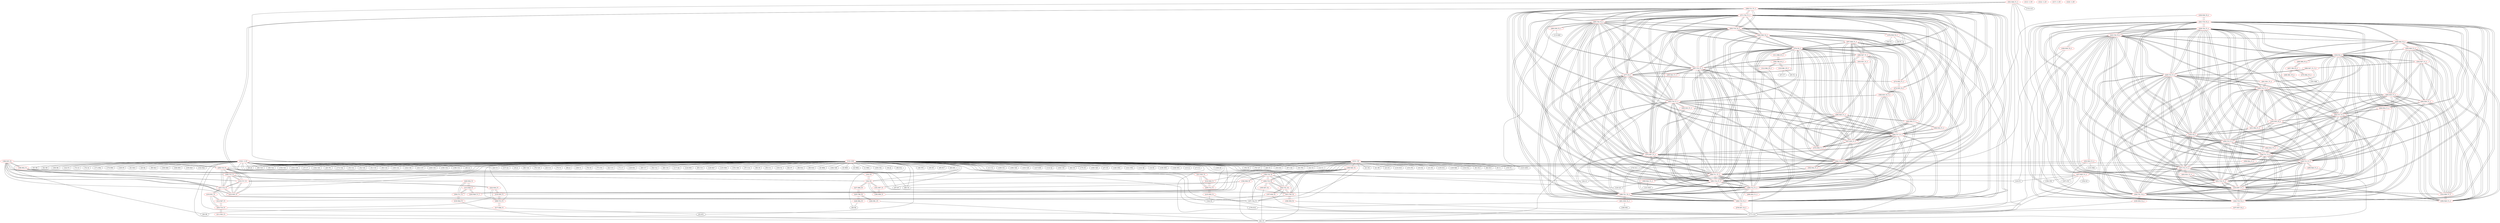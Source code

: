 graph {
	188 [label="(188) R35_T2" color=red]
	209 [label="(209) T16_T1"]
	208 [label="(208) T15_T1"]
	223 [label="(223) R35_T1"]
	207 [label="(207) T14_T1"]
	210 [label="(210) T17_T1"]
	189 [label="(189) R52_T1"]
	187 [label="(187) T22_T1"]
	189 [label="(189) R52_T1" color=red]
	192 [label="(192) D2"]
	193 [label="(193) C8"]
	188 [label="(188) R35_T2"]
	187 [label="(187) T22_T1"]
	190 [label="(190) R58_T1" color=red]
	191 [label="(191) R57_T1"]
	192 [label="(192) D2"]
	191 [label="(191) R57_T1" color=red]
	190 [label="(190) R58_T1"]
	192 [label="(192) D2"]
	192 [label="(192) D2" color=red]
	189 [label="(189) R52_T1"]
	193 [label="(193) C8"]
	190 [label="(190) R58_T1"]
	191 [label="(191) R57_T1"]
	227 [label="(227) R80_P3"]
	193 [label="(193) C8" color=red]
	192 [label="(192) D2"]
	189 [label="(189) R52_T1"]
	194 [label="(194) R36_T2" color=red]
	44 [label="(44) U5"]
	67 [label="(67) R7"]
	66 [label="(66) U6"]
	199 [label="(199) T18_T2"]
	195 [label="(195) R37_T2" color=red]
	44 [label="(44) U5"]
	200 [label="(200) T19_T2"]
	196 [label="(196) R38_T2" color=red]
	177 [label="(177) U10"]
	201 [label="(201) T20_T2"]
	197 [label="(197) R39_T2" color=red]
	144 [label="(144) P2"]
	177 [label="(177) U10"]
	202 [label="(202) T21_T2"]
	198 [label="(198) R40_T2" color=red]
	187 [label="(187) T22_T1"]
	200 [label="(200) T19_T2"]
	199 [label="(199) T18_T2"]
	202 [label="(202) T21_T2"]
	201 [label="(201) T20_T2"]
	199 [label="(199) T18_T2" color=red]
	187 [label="(187) T22_T1"]
	200 [label="(200) T19_T2"]
	198 [label="(198) R40_T2"]
	202 [label="(202) T21_T2"]
	201 [label="(201) T20_T2"]
	194 [label="(194) R36_T2"]
	200 [label="(200) T19_T2" color=red]
	187 [label="(187) T22_T1"]
	199 [label="(199) T18_T2"]
	198 [label="(198) R40_T2"]
	202 [label="(202) T21_T2"]
	201 [label="(201) T20_T2"]
	195 [label="(195) R37_T2"]
	201 [label="(201) T20_T2" color=red]
	187 [label="(187) T22_T1"]
	200 [label="(200) T19_T2"]
	199 [label="(199) T18_T2"]
	198 [label="(198) R40_T2"]
	202 [label="(202) T21_T2"]
	196 [label="(196) R38_T2"]
	202 [label="(202) T21_T2" color=red]
	187 [label="(187) T22_T1"]
	200 [label="(200) T19_T2"]
	199 [label="(199) T18_T2"]
	198 [label="(198) R40_T2"]
	201 [label="(201) T20_T2"]
	197 [label="(197) R39_T2"]
	203 [label="(203) T10_T1" color=red]
	211 [label="(211) R23_T1"]
	219 [label="(219) R31_T1"]
	212 [label="(212) R27_T1"]
	204 [label="(204) T11_T1" color=red]
	216 [label="(216) R24_T1"]
	220 [label="(220) R32_T1"]
	213 [label="(213) R28_T1"]
	205 [label="(205) T12_T1" color=red]
	221 [label="(221) R33_T1"]
	214 [label="(214) R29_T1"]
	215 [label="(215) R25_T1"]
	206 [label="(206) T13_T1" color=red]
	218 [label="(218) R30_T1"]
	222 [label="(222) R34_T1"]
	217 [label="(217) R26_T1"]
	207 [label="(207) T14_T1" color=red]
	209 [label="(209) T16_T1"]
	208 [label="(208) T15_T1"]
	223 [label="(223) R35_T1"]
	210 [label="(210) T17_T1"]
	188 [label="(188) R35_T2"]
	219 [label="(219) R31_T1"]
	208 [label="(208) T15_T1" color=red]
	209 [label="(209) T16_T1"]
	223 [label="(223) R35_T1"]
	207 [label="(207) T14_T1"]
	210 [label="(210) T17_T1"]
	188 [label="(188) R35_T2"]
	220 [label="(220) R32_T1"]
	209 [label="(209) T16_T1" color=red]
	208 [label="(208) T15_T1"]
	223 [label="(223) R35_T1"]
	207 [label="(207) T14_T1"]
	210 [label="(210) T17_T1"]
	188 [label="(188) R35_T2"]
	221 [label="(221) R33_T1"]
	210 [label="(210) T17_T1" color=red]
	209 [label="(209) T16_T1"]
	208 [label="(208) T15_T1"]
	223 [label="(223) R35_T1"]
	207 [label="(207) T14_T1"]
	188 [label="(188) R35_T2"]
	222 [label="(222) R34_T1"]
	211 [label="(211) R23_T1" color=red]
	44 [label="(44) U5"]
	203 [label="(203) T10_T1"]
	212 [label="(212) R27_T1" color=red]
	203 [label="(203) T10_T1"]
	219 [label="(219) R31_T1"]
	213 [label="(213) R28_T1" color=red]
	220 [label="(220) R32_T1"]
	204 [label="(204) T11_T1"]
	224 [label="(224) R28_T1_T"]
	214 [label="(214) R29_T1" color=red]
	221 [label="(221) R33_T1"]
	205 [label="(205) T12_T1"]
	215 [label="(215) R25_T1" color=red]
	177 [label="(177) U10"]
	144 [label="(144) P2"]
	205 [label="(205) T12_T1"]
	216 [label="(216) R24_T1" color=red]
	44 [label="(44) U5"]
	204 [label="(204) T11_T1"]
	217 [label="(217) R26_T1" color=red]
	26 [label="(26) D6"]
	25 [label="(25) BT1"]
	206 [label="(206) T13_T1"]
	218 [label="(218) R30_T1" color=red]
	222 [label="(222) R34_T1"]
	206 [label="(206) T13_T1"]
	219 [label="(219) R31_T1" color=red]
	203 [label="(203) T10_T1"]
	212 [label="(212) R27_T1"]
	207 [label="(207) T14_T1"]
	220 [label="(220) R32_T1" color=red]
	208 [label="(208) T15_T1"]
	213 [label="(213) R28_T1"]
	204 [label="(204) T11_T1"]
	221 [label="(221) R33_T1" color=red]
	209 [label="(209) T16_T1"]
	214 [label="(214) R29_T1"]
	205 [label="(205) T12_T1"]
	222 [label="(222) R34_T1" color=red]
	210 [label="(210) T17_T1"]
	218 [label="(218) R30_T1"]
	206 [label="(206) T13_T1"]
	223 [label="(223) R35_T1" color=red]
	209 [label="(209) T16_T1"]
	208 [label="(208) T15_T1"]
	207 [label="(207) T14_T1"]
	210 [label="(210) T17_T1"]
	188 [label="(188) R35_T2"]
	224 [label="(224) R28_T1_T" color=red]
	213 [label="(213) R28_T1"]
	225 [label="(225) T80_P3" color=red]
	226 [label="(226) R81_P3"]
	228 [label="(228) R82_P3"]
	227 [label="(227) R80_P3"]
	226 [label="(226) R81_P3" color=red]
	44 [label="(44) U5"]
	225 [label="(225) T80_P3"]
	227 [label="(227) R80_P3" color=red]
	192 [label="(192) D2"]
	225 [label="(225) T80_P3"]
	228 [label="(228) R82_P3" color=red]
	40 [label="(40) R4"]
	225 [label="(225) T80_P3"]
	229 [label="(229) T22_T1_2" color=red]
	243 [label="(243) T20_T2_2"]
	241 [label="(241) T18_T2_2"]
	242 [label="(242) T19_T2_2"]
	244 [label="(244) T21_T2_2"]
	233 [label="(233) R57_T1_2"]
	234 [label="(234) D2_2"]
	246 [label="(246) T11_T1_2"]
	251 [label="(251) T16_T1_2"]
	252 [label="(252) T17_T1_2"]
	245 [label="(245) T10_T1_2"]
	247 [label="(247) T12_T1_2"]
	248 [label="(248) T13_T1_2"]
	249 [label="(249) T14_T1_2"]
	250 [label="(250) T15_T1_2"]
	235 [label="(235) C8_2"]
	240 [label="(240) R40_T2_2"]
	231 [label="(231) R52_T1_2"]
	230 [label="(230) R35_T2_2"]
	230 [label="(230) R35_T2_2" color=red]
	251 [label="(251) T16_T1_2"]
	250 [label="(250) T15_T1_2"]
	265 [label="(265) R35_T1_2"]
	249 [label="(249) T14_T1_2"]
	252 [label="(252) T17_T1_2"]
	231 [label="(231) R52_T1_2"]
	229 [label="(229) T22_T1_2"]
	231 [label="(231) R52_T1_2" color=red]
	234 [label="(234) D2_2"]
	235 [label="(235) C8_2"]
	230 [label="(230) R35_T2_2"]
	229 [label="(229) T22_T1_2"]
	232 [label="(232) R58_T1_2" color=red]
	233 [label="(233) R57_T1_2"]
	234 [label="(234) D2_2"]
	256 [label="(256) R29_T1_2"]
	265 [label="(265) R35_T1_2"]
	240 [label="(240) R40_T2_2"]
	260 [label="(260) R30_T1_2"]
	254 [label="(254) R27_T1_2"]
	255 [label="(255) R28_T1_2"]
	233 [label="(233) R57_T1_2" color=red]
	243 [label="(243) T20_T2_2"]
	241 [label="(241) T18_T2_2"]
	242 [label="(242) T19_T2_2"]
	244 [label="(244) T21_T2_2"]
	229 [label="(229) T22_T1_2"]
	234 [label="(234) D2_2"]
	246 [label="(246) T11_T1_2"]
	251 [label="(251) T16_T1_2"]
	252 [label="(252) T17_T1_2"]
	245 [label="(245) T10_T1_2"]
	247 [label="(247) T12_T1_2"]
	248 [label="(248) T13_T1_2"]
	249 [label="(249) T14_T1_2"]
	250 [label="(250) T15_T1_2"]
	235 [label="(235) C8_2"]
	232 [label="(232) R58_T1_2"]
	234 [label="(234) D2_2" color=red]
	243 [label="(243) T20_T2_2"]
	241 [label="(241) T18_T2_2"]
	242 [label="(242) T19_T2_2"]
	244 [label="(244) T21_T2_2"]
	233 [label="(233) R57_T1_2"]
	229 [label="(229) T22_T1_2"]
	246 [label="(246) T11_T1_2"]
	251 [label="(251) T16_T1_2"]
	252 [label="(252) T17_T1_2"]
	245 [label="(245) T10_T1_2"]
	247 [label="(247) T12_T1_2"]
	248 [label="(248) T13_T1_2"]
	249 [label="(249) T14_T1_2"]
	250 [label="(250) T15_T1_2"]
	235 [label="(235) C8_2"]
	231 [label="(231) R52_T1_2"]
	232 [label="(232) R58_T1_2"]
	256 [label="(256) R29_T1_2"]
	265 [label="(265) R35_T1_2"]
	240 [label="(240) R40_T2_2"]
	260 [label="(260) R30_T1_2"]
	254 [label="(254) R27_T1_2"]
	255 [label="(255) R28_T1_2"]
	269 [label="(269) R80_P3_2"]
	235 [label="(235) C8_2" color=red]
	243 [label="(243) T20_T2_2"]
	241 [label="(241) T18_T2_2"]
	242 [label="(242) T19_T2_2"]
	244 [label="(244) T21_T2_2"]
	233 [label="(233) R57_T1_2"]
	229 [label="(229) T22_T1_2"]
	234 [label="(234) D2_2"]
	246 [label="(246) T11_T1_2"]
	251 [label="(251) T16_T1_2"]
	252 [label="(252) T17_T1_2"]
	245 [label="(245) T10_T1_2"]
	247 [label="(247) T12_T1_2"]
	248 [label="(248) T13_T1_2"]
	249 [label="(249) T14_T1_2"]
	250 [label="(250) T15_T1_2"]
	231 [label="(231) R52_T1_2"]
	236 [label="(236) R36_T2_2" color=red]
	64 [label="(64) U8"]
	241 [label="(241) T18_T2_2"]
	237 [label="(237) R37_T2_2" color=red]
	177 [label="(177) U10"]
	242 [label="(242) T19_T2_2"]
	238 [label="(238) R38_T2_2" color=red]
	44 [label="(44) U5"]
	41 [label="(41) R5"]
	243 [label="(243) T20_T2_2"]
	239 [label="(239) R39_T2_2" color=red]
	177 [label="(177) U10"]
	244 [label="(244) T21_T2_2"]
	240 [label="(240) R40_T2_2" color=red]
	256 [label="(256) R29_T1_2"]
	265 [label="(265) R35_T1_2"]
	260 [label="(260) R30_T1_2"]
	234 [label="(234) D2_2"]
	232 [label="(232) R58_T1_2"]
	254 [label="(254) R27_T1_2"]
	255 [label="(255) R28_T1_2"]
	229 [label="(229) T22_T1_2"]
	242 [label="(242) T19_T2_2"]
	241 [label="(241) T18_T2_2"]
	244 [label="(244) T21_T2_2"]
	243 [label="(243) T20_T2_2"]
	241 [label="(241) T18_T2_2" color=red]
	243 [label="(243) T20_T2_2"]
	242 [label="(242) T19_T2_2"]
	244 [label="(244) T21_T2_2"]
	233 [label="(233) R57_T1_2"]
	229 [label="(229) T22_T1_2"]
	234 [label="(234) D2_2"]
	246 [label="(246) T11_T1_2"]
	251 [label="(251) T16_T1_2"]
	252 [label="(252) T17_T1_2"]
	245 [label="(245) T10_T1_2"]
	247 [label="(247) T12_T1_2"]
	248 [label="(248) T13_T1_2"]
	249 [label="(249) T14_T1_2"]
	250 [label="(250) T15_T1_2"]
	235 [label="(235) C8_2"]
	240 [label="(240) R40_T2_2"]
	236 [label="(236) R36_T2_2"]
	242 [label="(242) T19_T2_2" color=red]
	243 [label="(243) T20_T2_2"]
	241 [label="(241) T18_T2_2"]
	244 [label="(244) T21_T2_2"]
	233 [label="(233) R57_T1_2"]
	229 [label="(229) T22_T1_2"]
	234 [label="(234) D2_2"]
	246 [label="(246) T11_T1_2"]
	251 [label="(251) T16_T1_2"]
	252 [label="(252) T17_T1_2"]
	245 [label="(245) T10_T1_2"]
	247 [label="(247) T12_T1_2"]
	248 [label="(248) T13_T1_2"]
	249 [label="(249) T14_T1_2"]
	250 [label="(250) T15_T1_2"]
	235 [label="(235) C8_2"]
	240 [label="(240) R40_T2_2"]
	237 [label="(237) R37_T2_2"]
	243 [label="(243) T20_T2_2" color=red]
	241 [label="(241) T18_T2_2"]
	242 [label="(242) T19_T2_2"]
	244 [label="(244) T21_T2_2"]
	233 [label="(233) R57_T1_2"]
	229 [label="(229) T22_T1_2"]
	234 [label="(234) D2_2"]
	246 [label="(246) T11_T1_2"]
	251 [label="(251) T16_T1_2"]
	252 [label="(252) T17_T1_2"]
	245 [label="(245) T10_T1_2"]
	247 [label="(247) T12_T1_2"]
	248 [label="(248) T13_T1_2"]
	249 [label="(249) T14_T1_2"]
	250 [label="(250) T15_T1_2"]
	235 [label="(235) C8_2"]
	240 [label="(240) R40_T2_2"]
	238 [label="(238) R38_T2_2"]
	244 [label="(244) T21_T2_2" color=red]
	243 [label="(243) T20_T2_2"]
	241 [label="(241) T18_T2_2"]
	242 [label="(242) T19_T2_2"]
	233 [label="(233) R57_T1_2"]
	229 [label="(229) T22_T1_2"]
	234 [label="(234) D2_2"]
	246 [label="(246) T11_T1_2"]
	251 [label="(251) T16_T1_2"]
	252 [label="(252) T17_T1_2"]
	245 [label="(245) T10_T1_2"]
	247 [label="(247) T12_T1_2"]
	248 [label="(248) T13_T1_2"]
	249 [label="(249) T14_T1_2"]
	250 [label="(250) T15_T1_2"]
	235 [label="(235) C8_2"]
	240 [label="(240) R40_T2_2"]
	239 [label="(239) R39_T2_2"]
	245 [label="(245) T10_T1_2" color=red]
	243 [label="(243) T20_T2_2"]
	241 [label="(241) T18_T2_2"]
	242 [label="(242) T19_T2_2"]
	244 [label="(244) T21_T2_2"]
	233 [label="(233) R57_T1_2"]
	229 [label="(229) T22_T1_2"]
	234 [label="(234) D2_2"]
	246 [label="(246) T11_T1_2"]
	251 [label="(251) T16_T1_2"]
	252 [label="(252) T17_T1_2"]
	247 [label="(247) T12_T1_2"]
	248 [label="(248) T13_T1_2"]
	249 [label="(249) T14_T1_2"]
	250 [label="(250) T15_T1_2"]
	235 [label="(235) C8_2"]
	253 [label="(253) R23_T1_2"]
	261 [label="(261) R31_T1_2"]
	266 [label="(266) R27_T1_T_2"]
	246 [label="(246) T11_T1_2" color=red]
	243 [label="(243) T20_T2_2"]
	241 [label="(241) T18_T2_2"]
	242 [label="(242) T19_T2_2"]
	244 [label="(244) T21_T2_2"]
	233 [label="(233) R57_T1_2"]
	229 [label="(229) T22_T1_2"]
	234 [label="(234) D2_2"]
	251 [label="(251) T16_T1_2"]
	252 [label="(252) T17_T1_2"]
	245 [label="(245) T10_T1_2"]
	247 [label="(247) T12_T1_2"]
	248 [label="(248) T13_T1_2"]
	249 [label="(249) T14_T1_2"]
	250 [label="(250) T15_T1_2"]
	235 [label="(235) C8_2"]
	258 [label="(258) R24_T1_2"]
	262 [label="(262) R32_T1_2"]
	255 [label="(255) R28_T1_2"]
	247 [label="(247) T12_T1_2" color=red]
	243 [label="(243) T20_T2_2"]
	241 [label="(241) T18_T2_2"]
	242 [label="(242) T19_T2_2"]
	244 [label="(244) T21_T2_2"]
	233 [label="(233) R57_T1_2"]
	229 [label="(229) T22_T1_2"]
	234 [label="(234) D2_2"]
	246 [label="(246) T11_T1_2"]
	251 [label="(251) T16_T1_2"]
	252 [label="(252) T17_T1_2"]
	245 [label="(245) T10_T1_2"]
	248 [label="(248) T13_T1_2"]
	249 [label="(249) T14_T1_2"]
	250 [label="(250) T15_T1_2"]
	235 [label="(235) C8_2"]
	263 [label="(263) R33_T1_2"]
	256 [label="(256) R29_T1_2"]
	257 [label="(257) R25_T1_2"]
	248 [label="(248) T13_T1_2" color=red]
	243 [label="(243) T20_T2_2"]
	241 [label="(241) T18_T2_2"]
	242 [label="(242) T19_T2_2"]
	244 [label="(244) T21_T2_2"]
	233 [label="(233) R57_T1_2"]
	229 [label="(229) T22_T1_2"]
	234 [label="(234) D2_2"]
	246 [label="(246) T11_T1_2"]
	251 [label="(251) T16_T1_2"]
	252 [label="(252) T17_T1_2"]
	245 [label="(245) T10_T1_2"]
	247 [label="(247) T12_T1_2"]
	249 [label="(249) T14_T1_2"]
	250 [label="(250) T15_T1_2"]
	235 [label="(235) C8_2"]
	260 [label="(260) R30_T1_2"]
	264 [label="(264) R34_T1_2"]
	259 [label="(259) R26_T1_2"]
	249 [label="(249) T14_T1_2" color=red]
	243 [label="(243) T20_T2_2"]
	241 [label="(241) T18_T2_2"]
	242 [label="(242) T19_T2_2"]
	244 [label="(244) T21_T2_2"]
	233 [label="(233) R57_T1_2"]
	229 [label="(229) T22_T1_2"]
	234 [label="(234) D2_2"]
	246 [label="(246) T11_T1_2"]
	251 [label="(251) T16_T1_2"]
	252 [label="(252) T17_T1_2"]
	245 [label="(245) T10_T1_2"]
	247 [label="(247) T12_T1_2"]
	248 [label="(248) T13_T1_2"]
	250 [label="(250) T15_T1_2"]
	235 [label="(235) C8_2"]
	265 [label="(265) R35_T1_2"]
	230 [label="(230) R35_T2_2"]
	261 [label="(261) R31_T1_2"]
	250 [label="(250) T15_T1_2" color=red]
	243 [label="(243) T20_T2_2"]
	241 [label="(241) T18_T2_2"]
	242 [label="(242) T19_T2_2"]
	244 [label="(244) T21_T2_2"]
	233 [label="(233) R57_T1_2"]
	229 [label="(229) T22_T1_2"]
	234 [label="(234) D2_2"]
	246 [label="(246) T11_T1_2"]
	251 [label="(251) T16_T1_2"]
	252 [label="(252) T17_T1_2"]
	245 [label="(245) T10_T1_2"]
	247 [label="(247) T12_T1_2"]
	248 [label="(248) T13_T1_2"]
	249 [label="(249) T14_T1_2"]
	235 [label="(235) C8_2"]
	265 [label="(265) R35_T1_2"]
	230 [label="(230) R35_T2_2"]
	262 [label="(262) R32_T1_2"]
	251 [label="(251) T16_T1_2" color=red]
	243 [label="(243) T20_T2_2"]
	241 [label="(241) T18_T2_2"]
	242 [label="(242) T19_T2_2"]
	244 [label="(244) T21_T2_2"]
	233 [label="(233) R57_T1_2"]
	229 [label="(229) T22_T1_2"]
	234 [label="(234) D2_2"]
	246 [label="(246) T11_T1_2"]
	252 [label="(252) T17_T1_2"]
	245 [label="(245) T10_T1_2"]
	247 [label="(247) T12_T1_2"]
	248 [label="(248) T13_T1_2"]
	249 [label="(249) T14_T1_2"]
	250 [label="(250) T15_T1_2"]
	235 [label="(235) C8_2"]
	265 [label="(265) R35_T1_2"]
	230 [label="(230) R35_T2_2"]
	263 [label="(263) R33_T1_2"]
	252 [label="(252) T17_T1_2" color=red]
	243 [label="(243) T20_T2_2"]
	241 [label="(241) T18_T2_2"]
	242 [label="(242) T19_T2_2"]
	244 [label="(244) T21_T2_2"]
	233 [label="(233) R57_T1_2"]
	229 [label="(229) T22_T1_2"]
	234 [label="(234) D2_2"]
	246 [label="(246) T11_T1_2"]
	251 [label="(251) T16_T1_2"]
	245 [label="(245) T10_T1_2"]
	247 [label="(247) T12_T1_2"]
	248 [label="(248) T13_T1_2"]
	249 [label="(249) T14_T1_2"]
	250 [label="(250) T15_T1_2"]
	235 [label="(235) C8_2"]
	265 [label="(265) R35_T1_2"]
	230 [label="(230) R35_T2_2"]
	264 [label="(264) R34_T1_2"]
	253 [label="(253) R23_T1_2" color=red]
	129 [label="(129) R40"]
	177 [label="(177) U10"]
	131 [label="(131) R42"]
	245 [label="(245) T10_T1_2"]
	254 [label="(254) R27_T1_2" color=red]
	256 [label="(256) R29_T1_2"]
	265 [label="(265) R35_T1_2"]
	240 [label="(240) R40_T2_2"]
	260 [label="(260) R30_T1_2"]
	234 [label="(234) D2_2"]
	232 [label="(232) R58_T1_2"]
	255 [label="(255) R28_T1_2"]
	266 [label="(266) R27_T1_T_2"]
	255 [label="(255) R28_T1_2" color=red]
	256 [label="(256) R29_T1_2"]
	265 [label="(265) R35_T1_2"]
	240 [label="(240) R40_T2_2"]
	260 [label="(260) R30_T1_2"]
	234 [label="(234) D2_2"]
	232 [label="(232) R58_T1_2"]
	254 [label="(254) R27_T1_2"]
	262 [label="(262) R32_T1_2"]
	246 [label="(246) T11_T1_2"]
	256 [label="(256) R29_T1_2" color=red]
	265 [label="(265) R35_T1_2"]
	240 [label="(240) R40_T2_2"]
	260 [label="(260) R30_T1_2"]
	234 [label="(234) D2_2"]
	232 [label="(232) R58_T1_2"]
	254 [label="(254) R27_T1_2"]
	255 [label="(255) R28_T1_2"]
	263 [label="(263) R33_T1_2"]
	247 [label="(247) T12_T1_2"]
	257 [label="(257) R25_T1_2" color=red]
	156 [label="(156) C50"]
	152 [label="(152) L9"]
	177 [label="(177) U10"]
	167 [label="(167) C51"]
	22 [label="(22) L3"]
	143 [label="(143) P1"]
	247 [label="(247) T12_T1_2"]
	258 [label="(258) R24_T1_2" color=red]
	9 [label="(9) U1"]
	246 [label="(246) T11_T1_2"]
	259 [label="(259) R26_T1_2" color=red]
	44 [label="(44) U5"]
	248 [label="(248) T13_T1_2"]
	260 [label="(260) R30_T1_2" color=red]
	256 [label="(256) R29_T1_2"]
	265 [label="(265) R35_T1_2"]
	240 [label="(240) R40_T2_2"]
	234 [label="(234) D2_2"]
	232 [label="(232) R58_T1_2"]
	254 [label="(254) R27_T1_2"]
	255 [label="(255) R28_T1_2"]
	264 [label="(264) R34_T1_2"]
	248 [label="(248) T13_T1_2"]
	261 [label="(261) R31_T1_2" color=red]
	245 [label="(245) T10_T1_2"]
	266 [label="(266) R27_T1_T_2"]
	249 [label="(249) T14_T1_2"]
	262 [label="(262) R32_T1_2" color=red]
	250 [label="(250) T15_T1_2"]
	255 [label="(255) R28_T1_2"]
	246 [label="(246) T11_T1_2"]
	263 [label="(263) R33_T1_2" color=red]
	251 [label="(251) T16_T1_2"]
	256 [label="(256) R29_T1_2"]
	247 [label="(247) T12_T1_2"]
	264 [label="(264) R34_T1_2" color=red]
	252 [label="(252) T17_T1_2"]
	260 [label="(260) R30_T1_2"]
	248 [label="(248) T13_T1_2"]
	265 [label="(265) R35_T1_2" color=red]
	256 [label="(256) R29_T1_2"]
	240 [label="(240) R40_T2_2"]
	260 [label="(260) R30_T1_2"]
	234 [label="(234) D2_2"]
	232 [label="(232) R58_T1_2"]
	254 [label="(254) R27_T1_2"]
	255 [label="(255) R28_T1_2"]
	251 [label="(251) T16_T1_2"]
	250 [label="(250) T15_T1_2"]
	249 [label="(249) T14_T1_2"]
	252 [label="(252) T17_T1_2"]
	230 [label="(230) R35_T2_2"]
	266 [label="(266) R27_T1_T_2" color=red]
	245 [label="(245) T10_T1_2"]
	261 [label="(261) R31_T1_2"]
	254 [label="(254) R27_T1_2"]
	267 [label="(267) T80_P3_2" color=red]
	268 [label="(268) R81_P3_2"]
	270 [label="(270) R82_P3_2"]
	269 [label="(269) R80_P3_2"]
	268 [label="(268) R81_P3_2" color=red]
	178 [label="(178) D13"]
	267 [label="(267) T80_P3_2"]
	269 [label="(269) R80_P3_2" color=red]
	234 [label="(234) D2_2"]
	267 [label="(267) T80_P3_2"]
	270 [label="(270) R82_P3_2" color=red]
	181 [label="(181) R49"]
	267 [label="(267) T80_P3_2"]
	271 [label="(271) T22_T1_3" color=red]
	285 [label="(285) T20_T2_3"]
	283 [label="(283) T18_T2_3"]
	284 [label="(284) T19_T2_3"]
	286 [label="(286) T21_T2_3"]
	275 [label="(275) R57_T1_3"]
	276 [label="(276) D2_3"]
	288 [label="(288) T11_T1_3"]
	293 [label="(293) T16_T1_3"]
	294 [label="(294) T17_T1_3"]
	287 [label="(287) T10_T1_3"]
	289 [label="(289) T12_T1_3"]
	290 [label="(290) T13_T1_3"]
	291 [label="(291) T14_T1_3"]
	292 [label="(292) T15_T1_3"]
	277 [label="(277) C8_3"]
	282 [label="(282) R40_T2_3"]
	273 [label="(273) R52_T1_3"]
	272 [label="(272) R35_T2_3"]
	272 [label="(272) R35_T2_3" color=red]
	273 [label="(273) R52_T1_3"]
	271 [label="(271) T22_T1_3"]
	308 [label="(308) R35_T2_T_3"]
	273 [label="(273) R52_T1_3" color=red]
	276 [label="(276) D2_3"]
	277 [label="(277) C8_3"]
	272 [label="(272) R35_T2_3"]
	271 [label="(271) T22_T1_3"]
	274 [label="(274) R58_T1_3" color=red]
	275 [label="(275) R57_T1_3"]
	276 [label="(276) D2_3"]
	298 [label="(298) R29_T1_3"]
	307 [label="(307) R35_T1_3"]
	282 [label="(282) R40_T2_3"]
	302 [label="(302) R30_T1_3"]
	296 [label="(296) R27_T1_3"]
	297 [label="(297) R28_T1_3"]
	275 [label="(275) R57_T1_3" color=red]
	285 [label="(285) T20_T2_3"]
	283 [label="(283) T18_T2_3"]
	284 [label="(284) T19_T2_3"]
	286 [label="(286) T21_T2_3"]
	271 [label="(271) T22_T1_3"]
	276 [label="(276) D2_3"]
	288 [label="(288) T11_T1_3"]
	293 [label="(293) T16_T1_3"]
	294 [label="(294) T17_T1_3"]
	287 [label="(287) T10_T1_3"]
	289 [label="(289) T12_T1_3"]
	290 [label="(290) T13_T1_3"]
	291 [label="(291) T14_T1_3"]
	292 [label="(292) T15_T1_3"]
	277 [label="(277) C8_3"]
	274 [label="(274) R58_T1_3"]
	276 [label="(276) D2_3" color=red]
	285 [label="(285) T20_T2_3"]
	283 [label="(283) T18_T2_3"]
	284 [label="(284) T19_T2_3"]
	286 [label="(286) T21_T2_3"]
	275 [label="(275) R57_T1_3"]
	271 [label="(271) T22_T1_3"]
	288 [label="(288) T11_T1_3"]
	293 [label="(293) T16_T1_3"]
	294 [label="(294) T17_T1_3"]
	287 [label="(287) T10_T1_3"]
	289 [label="(289) T12_T1_3"]
	290 [label="(290) T13_T1_3"]
	291 [label="(291) T14_T1_3"]
	292 [label="(292) T15_T1_3"]
	277 [label="(277) C8_3"]
	273 [label="(273) R52_T1_3"]
	274 [label="(274) R58_T1_3"]
	298 [label="(298) R29_T1_3"]
	307 [label="(307) R35_T1_3"]
	282 [label="(282) R40_T2_3"]
	302 [label="(302) R30_T1_3"]
	296 [label="(296) R27_T1_3"]
	297 [label="(297) R28_T1_3"]
	311 [label="(311) R80_P3_3"]
	277 [label="(277) C8_3" color=red]
	285 [label="(285) T20_T2_3"]
	283 [label="(283) T18_T2_3"]
	284 [label="(284) T19_T2_3"]
	286 [label="(286) T21_T2_3"]
	275 [label="(275) R57_T1_3"]
	271 [label="(271) T22_T1_3"]
	276 [label="(276) D2_3"]
	288 [label="(288) T11_T1_3"]
	293 [label="(293) T16_T1_3"]
	294 [label="(294) T17_T1_3"]
	287 [label="(287) T10_T1_3"]
	289 [label="(289) T12_T1_3"]
	290 [label="(290) T13_T1_3"]
	291 [label="(291) T14_T1_3"]
	292 [label="(292) T15_T1_3"]
	273 [label="(273) R52_T1_3"]
	278 [label="(278) R36_T2_3" color=red]
	177 [label="(177) U10"]
	10 [label="(10) U2"]
	16 [label="(16) T1"]
	283 [label="(283) T18_T2_3"]
	279 [label="(279) R37_T2_3" color=red]
	177 [label="(177) U10"]
	284 [label="(284) T19_T2_3"]
	280 [label="(280) R38_T2_3" color=red]
	123 [label="(123) LED1"]
	113 [label="(113) R29"]
	285 [label="(285) T20_T2_3"]
	281 [label="(281) R39_T2_3" color=red]
	180 [label="(180) R51"]
	179 [label="(179) D14"]
	286 [label="(286) T21_T2_3"]
	282 [label="(282) R40_T2_3" color=red]
	298 [label="(298) R29_T1_3"]
	307 [label="(307) R35_T1_3"]
	302 [label="(302) R30_T1_3"]
	276 [label="(276) D2_3"]
	274 [label="(274) R58_T1_3"]
	296 [label="(296) R27_T1_3"]
	297 [label="(297) R28_T1_3"]
	271 [label="(271) T22_T1_3"]
	284 [label="(284) T19_T2_3"]
	283 [label="(283) T18_T2_3"]
	286 [label="(286) T21_T2_3"]
	285 [label="(285) T20_T2_3"]
	283 [label="(283) T18_T2_3" color=red]
	285 [label="(285) T20_T2_3"]
	284 [label="(284) T19_T2_3"]
	286 [label="(286) T21_T2_3"]
	275 [label="(275) R57_T1_3"]
	271 [label="(271) T22_T1_3"]
	276 [label="(276) D2_3"]
	288 [label="(288) T11_T1_3"]
	293 [label="(293) T16_T1_3"]
	294 [label="(294) T17_T1_3"]
	287 [label="(287) T10_T1_3"]
	289 [label="(289) T12_T1_3"]
	290 [label="(290) T13_T1_3"]
	291 [label="(291) T14_T1_3"]
	292 [label="(292) T15_T1_3"]
	277 [label="(277) C8_3"]
	282 [label="(282) R40_T2_3"]
	278 [label="(278) R36_T2_3"]
	284 [label="(284) T19_T2_3" color=red]
	285 [label="(285) T20_T2_3"]
	283 [label="(283) T18_T2_3"]
	286 [label="(286) T21_T2_3"]
	275 [label="(275) R57_T1_3"]
	271 [label="(271) T22_T1_3"]
	276 [label="(276) D2_3"]
	288 [label="(288) T11_T1_3"]
	293 [label="(293) T16_T1_3"]
	294 [label="(294) T17_T1_3"]
	287 [label="(287) T10_T1_3"]
	289 [label="(289) T12_T1_3"]
	290 [label="(290) T13_T1_3"]
	291 [label="(291) T14_T1_3"]
	292 [label="(292) T15_T1_3"]
	277 [label="(277) C8_3"]
	282 [label="(282) R40_T2_3"]
	279 [label="(279) R37_T2_3"]
	285 [label="(285) T20_T2_3" color=red]
	283 [label="(283) T18_T2_3"]
	284 [label="(284) T19_T2_3"]
	286 [label="(286) T21_T2_3"]
	275 [label="(275) R57_T1_3"]
	271 [label="(271) T22_T1_3"]
	276 [label="(276) D2_3"]
	288 [label="(288) T11_T1_3"]
	293 [label="(293) T16_T1_3"]
	294 [label="(294) T17_T1_3"]
	287 [label="(287) T10_T1_3"]
	289 [label="(289) T12_T1_3"]
	290 [label="(290) T13_T1_3"]
	291 [label="(291) T14_T1_3"]
	292 [label="(292) T15_T1_3"]
	277 [label="(277) C8_3"]
	282 [label="(282) R40_T2_3"]
	280 [label="(280) R38_T2_3"]
	286 [label="(286) T21_T2_3" color=red]
	285 [label="(285) T20_T2_3"]
	283 [label="(283) T18_T2_3"]
	284 [label="(284) T19_T2_3"]
	275 [label="(275) R57_T1_3"]
	271 [label="(271) T22_T1_3"]
	276 [label="(276) D2_3"]
	288 [label="(288) T11_T1_3"]
	293 [label="(293) T16_T1_3"]
	294 [label="(294) T17_T1_3"]
	287 [label="(287) T10_T1_3"]
	289 [label="(289) T12_T1_3"]
	290 [label="(290) T13_T1_3"]
	291 [label="(291) T14_T1_3"]
	292 [label="(292) T15_T1_3"]
	277 [label="(277) C8_3"]
	282 [label="(282) R40_T2_3"]
	281 [label="(281) R39_T2_3"]
	287 [label="(287) T10_T1_3" color=red]
	285 [label="(285) T20_T2_3"]
	283 [label="(283) T18_T2_3"]
	284 [label="(284) T19_T2_3"]
	286 [label="(286) T21_T2_3"]
	275 [label="(275) R57_T1_3"]
	271 [label="(271) T22_T1_3"]
	276 [label="(276) D2_3"]
	288 [label="(288) T11_T1_3"]
	293 [label="(293) T16_T1_3"]
	294 [label="(294) T17_T1_3"]
	289 [label="(289) T12_T1_3"]
	290 [label="(290) T13_T1_3"]
	291 [label="(291) T14_T1_3"]
	292 [label="(292) T15_T1_3"]
	277 [label="(277) C8_3"]
	295 [label="(295) R23_T1_3"]
	303 [label="(303) R31_T1_3"]
	296 [label="(296) R27_T1_3"]
	288 [label="(288) T11_T1_3" color=red]
	285 [label="(285) T20_T2_3"]
	283 [label="(283) T18_T2_3"]
	284 [label="(284) T19_T2_3"]
	286 [label="(286) T21_T2_3"]
	275 [label="(275) R57_T1_3"]
	271 [label="(271) T22_T1_3"]
	276 [label="(276) D2_3"]
	293 [label="(293) T16_T1_3"]
	294 [label="(294) T17_T1_3"]
	287 [label="(287) T10_T1_3"]
	289 [label="(289) T12_T1_3"]
	290 [label="(290) T13_T1_3"]
	291 [label="(291) T14_T1_3"]
	292 [label="(292) T15_T1_3"]
	277 [label="(277) C8_3"]
	300 [label="(300) R24_T1_3"]
	304 [label="(304) R32_T1_3"]
	297 [label="(297) R28_T1_3"]
	289 [label="(289) T12_T1_3" color=red]
	285 [label="(285) T20_T2_3"]
	283 [label="(283) T18_T2_3"]
	284 [label="(284) T19_T2_3"]
	286 [label="(286) T21_T2_3"]
	275 [label="(275) R57_T1_3"]
	271 [label="(271) T22_T1_3"]
	276 [label="(276) D2_3"]
	288 [label="(288) T11_T1_3"]
	293 [label="(293) T16_T1_3"]
	294 [label="(294) T17_T1_3"]
	287 [label="(287) T10_T1_3"]
	290 [label="(290) T13_T1_3"]
	291 [label="(291) T14_T1_3"]
	292 [label="(292) T15_T1_3"]
	277 [label="(277) C8_3"]
	305 [label="(305) R33_T1_3"]
	298 [label="(298) R29_T1_3"]
	299 [label="(299) R25_T1_3"]
	290 [label="(290) T13_T1_3" color=red]
	285 [label="(285) T20_T2_3"]
	283 [label="(283) T18_T2_3"]
	284 [label="(284) T19_T2_3"]
	286 [label="(286) T21_T2_3"]
	275 [label="(275) R57_T1_3"]
	271 [label="(271) T22_T1_3"]
	276 [label="(276) D2_3"]
	288 [label="(288) T11_T1_3"]
	293 [label="(293) T16_T1_3"]
	294 [label="(294) T17_T1_3"]
	287 [label="(287) T10_T1_3"]
	289 [label="(289) T12_T1_3"]
	291 [label="(291) T14_T1_3"]
	292 [label="(292) T15_T1_3"]
	277 [label="(277) C8_3"]
	302 [label="(302) R30_T1_3"]
	306 [label="(306) R34_T1_3"]
	301 [label="(301) R26_T1_3"]
	291 [label="(291) T14_T1_3" color=red]
	285 [label="(285) T20_T2_3"]
	283 [label="(283) T18_T2_3"]
	284 [label="(284) T19_T2_3"]
	286 [label="(286) T21_T2_3"]
	275 [label="(275) R57_T1_3"]
	271 [label="(271) T22_T1_3"]
	276 [label="(276) D2_3"]
	288 [label="(288) T11_T1_3"]
	293 [label="(293) T16_T1_3"]
	294 [label="(294) T17_T1_3"]
	287 [label="(287) T10_T1_3"]
	289 [label="(289) T12_T1_3"]
	290 [label="(290) T13_T1_3"]
	292 [label="(292) T15_T1_3"]
	277 [label="(277) C8_3"]
	307 [label="(307) R35_T1_3"]
	308 [label="(308) R35_T2_T_3"]
	303 [label="(303) R31_T1_3"]
	292 [label="(292) T15_T1_3" color=red]
	285 [label="(285) T20_T2_3"]
	283 [label="(283) T18_T2_3"]
	284 [label="(284) T19_T2_3"]
	286 [label="(286) T21_T2_3"]
	275 [label="(275) R57_T1_3"]
	271 [label="(271) T22_T1_3"]
	276 [label="(276) D2_3"]
	288 [label="(288) T11_T1_3"]
	293 [label="(293) T16_T1_3"]
	294 [label="(294) T17_T1_3"]
	287 [label="(287) T10_T1_3"]
	289 [label="(289) T12_T1_3"]
	290 [label="(290) T13_T1_3"]
	291 [label="(291) T14_T1_3"]
	277 [label="(277) C8_3"]
	307 [label="(307) R35_T1_3"]
	308 [label="(308) R35_T2_T_3"]
	304 [label="(304) R32_T1_3"]
	293 [label="(293) T16_T1_3" color=red]
	285 [label="(285) T20_T2_3"]
	283 [label="(283) T18_T2_3"]
	284 [label="(284) T19_T2_3"]
	286 [label="(286) T21_T2_3"]
	275 [label="(275) R57_T1_3"]
	271 [label="(271) T22_T1_3"]
	276 [label="(276) D2_3"]
	288 [label="(288) T11_T1_3"]
	294 [label="(294) T17_T1_3"]
	287 [label="(287) T10_T1_3"]
	289 [label="(289) T12_T1_3"]
	290 [label="(290) T13_T1_3"]
	291 [label="(291) T14_T1_3"]
	292 [label="(292) T15_T1_3"]
	277 [label="(277) C8_3"]
	307 [label="(307) R35_T1_3"]
	308 [label="(308) R35_T2_T_3"]
	305 [label="(305) R33_T1_3"]
	294 [label="(294) T17_T1_3" color=red]
	285 [label="(285) T20_T2_3"]
	283 [label="(283) T18_T2_3"]
	284 [label="(284) T19_T2_3"]
	286 [label="(286) T21_T2_3"]
	275 [label="(275) R57_T1_3"]
	271 [label="(271) T22_T1_3"]
	276 [label="(276) D2_3"]
	288 [label="(288) T11_T1_3"]
	293 [label="(293) T16_T1_3"]
	287 [label="(287) T10_T1_3"]
	289 [label="(289) T12_T1_3"]
	290 [label="(290) T13_T1_3"]
	291 [label="(291) T14_T1_3"]
	292 [label="(292) T15_T1_3"]
	277 [label="(277) C8_3"]
	307 [label="(307) R35_T1_3"]
	308 [label="(308) R35_T2_T_3"]
	306 [label="(306) R34_T1_3"]
	295 [label="(295) R23_T1_3" color=red]
	44 [label="(44) U5"]
	287 [label="(287) T10_T1_3"]
	296 [label="(296) R27_T1_3" color=red]
	298 [label="(298) R29_T1_3"]
	307 [label="(307) R35_T1_3"]
	282 [label="(282) R40_T2_3"]
	302 [label="(302) R30_T1_3"]
	276 [label="(276) D2_3"]
	274 [label="(274) R58_T1_3"]
	297 [label="(297) R28_T1_3"]
	287 [label="(287) T10_T1_3"]
	303 [label="(303) R31_T1_3"]
	297 [label="(297) R28_T1_3" color=red]
	298 [label="(298) R29_T1_3"]
	307 [label="(307) R35_T1_3"]
	282 [label="(282) R40_T2_3"]
	302 [label="(302) R30_T1_3"]
	276 [label="(276) D2_3"]
	274 [label="(274) R58_T1_3"]
	296 [label="(296) R27_T1_3"]
	304 [label="(304) R32_T1_3"]
	288 [label="(288) T11_T1_3"]
	298 [label="(298) R29_T1_3" color=red]
	307 [label="(307) R35_T1_3"]
	282 [label="(282) R40_T2_3"]
	302 [label="(302) R30_T1_3"]
	276 [label="(276) D2_3"]
	274 [label="(274) R58_T1_3"]
	296 [label="(296) R27_T1_3"]
	297 [label="(297) R28_T1_3"]
	305 [label="(305) R33_T1_3"]
	289 [label="(289) T12_T1_3"]
	299 [label="(299) R25_T1_3" color=red]
	177 [label="(177) U10"]
	289 [label="(289) T12_T1_3"]
	300 [label="(300) R24_T1_3" color=red]
	120 [label="(120) Q3"]
	121 [label="(121) R33"]
	288 [label="(288) T11_T1_3"]
	301 [label="(301) R26_T1_3" color=red]
	36 [label="(36) L4"]
	172 [label="(172) L10"]
	177 [label="(177) U10"]
	143 [label="(143) P1"]
	156 [label="(156) C50"]
	167 [label="(167) C51"]
	290 [label="(290) T13_T1_3"]
	302 [label="(302) R30_T1_3" color=red]
	298 [label="(298) R29_T1_3"]
	307 [label="(307) R35_T1_3"]
	282 [label="(282) R40_T2_3"]
	276 [label="(276) D2_3"]
	274 [label="(274) R58_T1_3"]
	296 [label="(296) R27_T1_3"]
	297 [label="(297) R28_T1_3"]
	306 [label="(306) R34_T1_3"]
	290 [label="(290) T13_T1_3"]
	303 [label="(303) R31_T1_3" color=red]
	287 [label="(287) T10_T1_3"]
	296 [label="(296) R27_T1_3"]
	291 [label="(291) T14_T1_3"]
	304 [label="(304) R32_T1_3" color=red]
	292 [label="(292) T15_T1_3"]
	297 [label="(297) R28_T1_3"]
	288 [label="(288) T11_T1_3"]
	305 [label="(305) R33_T1_3" color=red]
	293 [label="(293) T16_T1_3"]
	298 [label="(298) R29_T1_3"]
	289 [label="(289) T12_T1_3"]
	306 [label="(306) R34_T1_3" color=red]
	294 [label="(294) T17_T1_3"]
	302 [label="(302) R30_T1_3"]
	290 [label="(290) T13_T1_3"]
	307 [label="(307) R35_T1_3" color=red]
	298 [label="(298) R29_T1_3"]
	282 [label="(282) R40_T2_3"]
	302 [label="(302) R30_T1_3"]
	276 [label="(276) D2_3"]
	274 [label="(274) R58_T1_3"]
	296 [label="(296) R27_T1_3"]
	297 [label="(297) R28_T1_3"]
	293 [label="(293) T16_T1_3"]
	292 [label="(292) T15_T1_3"]
	291 [label="(291) T14_T1_3"]
	294 [label="(294) T17_T1_3"]
	308 [label="(308) R35_T2_T_3"]
	308 [label="(308) R35_T2_T_3" color=red]
	293 [label="(293) T16_T1_3"]
	292 [label="(292) T15_T1_3"]
	307 [label="(307) R35_T1_3"]
	291 [label="(291) T14_T1_3"]
	294 [label="(294) T17_T1_3"]
	272 [label="(272) R35_T2_3"]
	309 [label="(309) T80_P3_3" color=red]
	310 [label="(310) R81_P3_3"]
	312 [label="(312) R82_P3_3"]
	311 [label="(311) R80_P3_3"]
	310 [label="(310) R81_P3_3" color=red]
	45 [label="(45) T2"]
	47 [label="(47) U7"]
	309 [label="(309) T80_P3_3"]
	311 [label="(311) R80_P3_3" color=red]
	276 [label="(276) D2_3"]
	309 [label="(309) T80_P3_3"]
	312 [label="(312) R82_P3_3" color=red]
	44 [label="(44) U5"]
	309 [label="(309) T80_P3_3"]
	313 [label="(313) +1.5V" color=red]
	314 [label="(314) +1.2V" color=red]
	315 [label="(315) +5V" color=red]
	9 [label="(9) U1"]
	133 [label="(133) D10"]
	151 [label="(151) F6"]
	33 [label="(33) D2"]
	32 [label="(32) C4"]
	31 [label="(31) R3"]
	135 [label="(135) D11"]
	123 [label="(123) LED1"]
	134 [label="(134) D12"]
	91 [label="(91) R13"]
	12 [label="(12) C1"]
	78 [label="(78) U9"]
	79 [label="(79) C27"]
	28 [label="(28) C5"]
	84 [label="(84) R15"]
	35 [label="(35) D16"]
	87 [label="(87) C26"]
	150 [label="(150) F4"]
	21 [label="(21) D4"]
	30 [label="(30) TP2"]
	24 [label="(24) U3"]
	23 [label="(23) D3"]
	214 [label="(214) R29_T1"]
	223 [label="(223) R35_T1"]
	198 [label="(198) R40_T2"]
	218 [label="(218) R30_T1"]
	192 [label="(192) D2"]
	190 [label="(190) R58_T1"]
	212 [label="(212) R27_T1"]
	224 [label="(224) R28_T1_T"]
	316 [label="(316) +3.3V" color=red]
	149 [label="(149) F5"]
	60 [label="(60) C23"]
	56 [label="(56) C22"]
	154 [label="(154) C43"]
	61 [label="(61) R10"]
	163 [label="(163) C39"]
	177 [label="(177) U10"]
	22 [label="(22) L3"]
	20 [label="(20) R2"]
	37 [label="(37) C7"]
	99 [label="(99) R23"]
	26 [label="(26) D6"]
	24 [label="(24) U3"]
	108 [label="(108) R26"]
	164 [label="(164) C40"]
	29 [label="(29) TP1"]
	168 [label="(168) R55"]
	173 [label="(173) C42"]
	66 [label="(66) U6"]
	53 [label="(53) C21"]
	52 [label="(52) C20"]
	67 [label="(67) R7"]
	51 [label="(51) C19"]
	50 [label="(50) C18"]
	105 [label="(105) R25"]
	165 [label="(165) C41"]
	162 [label="(162) C38"]
	102 [label="(102) R24"]
	64 [label="(64) U8"]
	161 [label="(161) C37"]
	160 [label="(160) C35"]
	159 [label="(159) C34"]
	158 [label="(158) C33"]
	63 [label="(63) R8"]
	62 [label="(62) R9"]
	41 [label="(41) R5"]
	44 [label="(44) U5"]
	46 [label="(46) J4"]
	186 [label="(186) R6"]
	142 [label="(142) F3"]
	73 [label="(73) L5"]
	74 [label="(74) L6"]
	171 [label="(171) R52"]
	170 [label="(170) R50"]
	317 [label="(317) +1.0V" color=red]
	318 [label="(318) +1.8V" color=red]
	319 [label="(319) GND" color=red]
	11 [label="(11) C2"]
	109 [label="(109) C31"]
	166 [label="(166) C48"]
	164 [label="(164) C40"]
	165 [label="(165) C41"]
	162 [label="(162) C38"]
	161 [label="(161) C37"]
	103 [label="(103) C29"]
	64 [label="(64) U8"]
	127 [label="(127) R39"]
	160 [label="(160) C35"]
	114 [label="(114) Q2"]
	106 [label="(106) C30"]
	175 [label="(175) S5"]
	100 [label="(100) C28"]
	163 [label="(163) C39"]
	25 [label="(25) BT1"]
	24 [label="(24) U3"]
	27 [label="(27) C6"]
	177 [label="(177) U10"]
	30 [label="(30) TP2"]
	28 [label="(28) C5"]
	29 [label="(29) TP1"]
	144 [label="(144) P2"]
	140 [label="(140) SW4"]
	141 [label="(141) SW2"]
	132 [label="(132) Q6"]
	9 [label="(9) U1"]
	14 [label="(14) R1"]
	139 [label="(139) SW3"]
	138 [label="(138) SW1"]
	13 [label="(13) L2"]
	12 [label="(12) C1"]
	17 [label="(17) C3"]
	173 [label="(173) C42"]
	136 [label="(136) Q5"]
	137 [label="(137) Q1"]
	19 [label="(19) J1"]
	69 [label="(69) C24"]
	70 [label="(70) C25"]
	44 [label="(44) U5"]
	43 [label="(43) C13"]
	75 [label="(75) Y3"]
	68 [label="(68) J3"]
	169 [label="(169) Y1"]
	76 [label="(76) C8"]
	77 [label="(77) C53"]
	42 [label="(42) C15"]
	46 [label="(46) J4"]
	71 [label="(71) L7"]
	40 [label="(40) R4"]
	66 [label="(66) U6"]
	53 [label="(53) C21"]
	52 [label="(52) C20"]
	128 [label="(128) R31"]
	51 [label="(51) C19"]
	50 [label="(50) C18"]
	49 [label="(49) C17"]
	54 [label="(54) C12"]
	48 [label="(48) C16"]
	117 [label="(117) Q4"]
	124 [label="(124) R30"]
	65 [label="(65) C10"]
	126 [label="(126) R27"]
	158 [label="(158) C33"]
	125 [label="(125) R36"]
	60 [label="(60) C23"]
	155 [label="(155) C46"]
	129 [label="(129) R40"]
	57 [label="(57) C14"]
	120 [label="(120) Q3"]
	58 [label="(58) C9"]
	159 [label="(159) C34"]
	154 [label="(154) C43"]
	56 [label="(56) C22"]
	55 [label="(55) C11"]
	143 [label="(143) P1"]
	178 [label="(178) D13"]
	183 [label="(183) Y2"]
	78 [label="(78) U9"]
	79 [label="(79) C27"]
	82 [label="(82) D7"]
	86 [label="(86) R14"]
	87 [label="(87) C26"]
	90 [label="(90) R18"]
	6 [label="(6) MH4"]
	184 [label="(184) C49"]
	5 [label="(5) MH3"]
	4 [label="(4) MH2"]
	1 [label="(1) MH1"]
	185 [label="(185) C52"]
	179 [label="(179) D14"]
	35 [label="(35) D16"]
	34 [label="(34) J2"]
	96 [label="(96) R12"]
	32 [label="(32) C4"]
	38 [label="(38) TP3"]
	39 [label="(39) D5"]
	37 [label="(37) C7"]
	95 [label="(95) R17"]
	83 [label="(83) D9"]
	36 [label="(36) L4"]
	201 [label="(201) T20_T2"]
	199 [label="(199) T18_T2"]
	200 [label="(200) T19_T2"]
	202 [label="(202) T21_T2"]
	191 [label="(191) R57_T1"]
	187 [label="(187) T22_T1"]
	192 [label="(192) D2"]
	204 [label="(204) T11_T1"]
	209 [label="(209) T16_T1"]
	210 [label="(210) T17_T1"]
	203 [label="(203) T10_T1"]
	205 [label="(205) T12_T1"]
	206 [label="(206) T13_T1"]
	207 [label="(207) T14_T1"]
	208 [label="(208) T15_T1"]
	193 [label="(193) C8"]
	188 -- 209
	188 -- 208
	188 -- 223
	188 -- 207
	188 -- 210
	188 -- 189
	188 -- 187
	189 -- 192
	189 -- 193
	189 -- 188
	189 -- 187
	190 -- 191
	190 -- 192
	191 -- 190
	191 -- 192
	192 -- 189
	192 -- 193
	192 -- 190
	192 -- 191
	192 -- 227
	193 -- 192
	193 -- 189
	194 -- 44
	194 -- 67
	194 -- 66
	194 -- 199
	195 -- 44
	195 -- 200
	196 -- 177
	196 -- 201
	197 -- 144
	197 -- 177
	197 -- 202
	198 -- 187
	198 -- 200
	198 -- 199
	198 -- 202
	198 -- 201
	199 -- 187
	199 -- 200
	199 -- 198
	199 -- 202
	199 -- 201
	199 -- 194
	200 -- 187
	200 -- 199
	200 -- 198
	200 -- 202
	200 -- 201
	200 -- 195
	201 -- 187
	201 -- 200
	201 -- 199
	201 -- 198
	201 -- 202
	201 -- 196
	202 -- 187
	202 -- 200
	202 -- 199
	202 -- 198
	202 -- 201
	202 -- 197
	203 -- 211
	203 -- 219
	203 -- 212
	204 -- 216
	204 -- 220
	204 -- 213
	205 -- 221
	205 -- 214
	205 -- 215
	206 -- 218
	206 -- 222
	206 -- 217
	207 -- 209
	207 -- 208
	207 -- 223
	207 -- 210
	207 -- 188
	207 -- 219
	208 -- 209
	208 -- 223
	208 -- 207
	208 -- 210
	208 -- 188
	208 -- 220
	209 -- 208
	209 -- 223
	209 -- 207
	209 -- 210
	209 -- 188
	209 -- 221
	210 -- 209
	210 -- 208
	210 -- 223
	210 -- 207
	210 -- 188
	210 -- 222
	211 -- 44
	211 -- 203
	212 -- 203
	212 -- 219
	213 -- 220
	213 -- 204
	213 -- 224
	214 -- 221
	214 -- 205
	215 -- 177
	215 -- 144
	215 -- 205
	216 -- 44
	216 -- 204
	217 -- 26
	217 -- 25
	217 -- 206
	218 -- 222
	218 -- 206
	219 -- 203
	219 -- 212
	219 -- 207
	220 -- 208
	220 -- 213
	220 -- 204
	221 -- 209
	221 -- 214
	221 -- 205
	222 -- 210
	222 -- 218
	222 -- 206
	223 -- 209
	223 -- 208
	223 -- 207
	223 -- 210
	223 -- 188
	224 -- 213
	225 -- 226
	225 -- 228
	225 -- 227
	226 -- 44
	226 -- 225
	227 -- 192
	227 -- 225
	228 -- 40
	228 -- 225
	229 -- 243
	229 -- 241
	229 -- 242
	229 -- 244
	229 -- 233
	229 -- 234
	229 -- 246
	229 -- 251
	229 -- 252
	229 -- 245
	229 -- 247
	229 -- 248
	229 -- 249
	229 -- 250
	229 -- 235
	229 -- 240
	229 -- 231
	229 -- 230
	230 -- 251
	230 -- 250
	230 -- 265
	230 -- 249
	230 -- 252
	230 -- 231
	230 -- 229
	231 -- 234
	231 -- 235
	231 -- 230
	231 -- 229
	232 -- 233
	232 -- 234
	232 -- 256
	232 -- 265
	232 -- 240
	232 -- 260
	232 -- 254
	232 -- 255
	233 -- 243
	233 -- 241
	233 -- 242
	233 -- 244
	233 -- 229
	233 -- 234
	233 -- 246
	233 -- 251
	233 -- 252
	233 -- 245
	233 -- 247
	233 -- 248
	233 -- 249
	233 -- 250
	233 -- 235
	233 -- 232
	234 -- 243
	234 -- 241
	234 -- 242
	234 -- 244
	234 -- 233
	234 -- 229
	234 -- 246
	234 -- 251
	234 -- 252
	234 -- 245
	234 -- 247
	234 -- 248
	234 -- 249
	234 -- 250
	234 -- 235
	234 -- 231
	234 -- 232
	234 -- 256
	234 -- 265
	234 -- 240
	234 -- 260
	234 -- 254
	234 -- 255
	234 -- 269
	235 -- 243
	235 -- 241
	235 -- 242
	235 -- 244
	235 -- 233
	235 -- 229
	235 -- 234
	235 -- 246
	235 -- 251
	235 -- 252
	235 -- 245
	235 -- 247
	235 -- 248
	235 -- 249
	235 -- 250
	235 -- 231
	236 -- 64
	236 -- 241
	237 -- 177
	237 -- 242
	238 -- 44
	238 -- 41
	238 -- 243
	239 -- 177
	239 -- 244
	240 -- 256
	240 -- 265
	240 -- 260
	240 -- 234
	240 -- 232
	240 -- 254
	240 -- 255
	240 -- 229
	240 -- 242
	240 -- 241
	240 -- 244
	240 -- 243
	241 -- 243
	241 -- 242
	241 -- 244
	241 -- 233
	241 -- 229
	241 -- 234
	241 -- 246
	241 -- 251
	241 -- 252
	241 -- 245
	241 -- 247
	241 -- 248
	241 -- 249
	241 -- 250
	241 -- 235
	241 -- 240
	241 -- 236
	242 -- 243
	242 -- 241
	242 -- 244
	242 -- 233
	242 -- 229
	242 -- 234
	242 -- 246
	242 -- 251
	242 -- 252
	242 -- 245
	242 -- 247
	242 -- 248
	242 -- 249
	242 -- 250
	242 -- 235
	242 -- 240
	242 -- 237
	243 -- 241
	243 -- 242
	243 -- 244
	243 -- 233
	243 -- 229
	243 -- 234
	243 -- 246
	243 -- 251
	243 -- 252
	243 -- 245
	243 -- 247
	243 -- 248
	243 -- 249
	243 -- 250
	243 -- 235
	243 -- 240
	243 -- 238
	244 -- 243
	244 -- 241
	244 -- 242
	244 -- 233
	244 -- 229
	244 -- 234
	244 -- 246
	244 -- 251
	244 -- 252
	244 -- 245
	244 -- 247
	244 -- 248
	244 -- 249
	244 -- 250
	244 -- 235
	244 -- 240
	244 -- 239
	245 -- 243
	245 -- 241
	245 -- 242
	245 -- 244
	245 -- 233
	245 -- 229
	245 -- 234
	245 -- 246
	245 -- 251
	245 -- 252
	245 -- 247
	245 -- 248
	245 -- 249
	245 -- 250
	245 -- 235
	245 -- 253
	245 -- 261
	245 -- 266
	246 -- 243
	246 -- 241
	246 -- 242
	246 -- 244
	246 -- 233
	246 -- 229
	246 -- 234
	246 -- 251
	246 -- 252
	246 -- 245
	246 -- 247
	246 -- 248
	246 -- 249
	246 -- 250
	246 -- 235
	246 -- 258
	246 -- 262
	246 -- 255
	247 -- 243
	247 -- 241
	247 -- 242
	247 -- 244
	247 -- 233
	247 -- 229
	247 -- 234
	247 -- 246
	247 -- 251
	247 -- 252
	247 -- 245
	247 -- 248
	247 -- 249
	247 -- 250
	247 -- 235
	247 -- 263
	247 -- 256
	247 -- 257
	248 -- 243
	248 -- 241
	248 -- 242
	248 -- 244
	248 -- 233
	248 -- 229
	248 -- 234
	248 -- 246
	248 -- 251
	248 -- 252
	248 -- 245
	248 -- 247
	248 -- 249
	248 -- 250
	248 -- 235
	248 -- 260
	248 -- 264
	248 -- 259
	249 -- 243
	249 -- 241
	249 -- 242
	249 -- 244
	249 -- 233
	249 -- 229
	249 -- 234
	249 -- 246
	249 -- 251
	249 -- 252
	249 -- 245
	249 -- 247
	249 -- 248
	249 -- 250
	249 -- 235
	249 -- 265
	249 -- 230
	249 -- 261
	250 -- 243
	250 -- 241
	250 -- 242
	250 -- 244
	250 -- 233
	250 -- 229
	250 -- 234
	250 -- 246
	250 -- 251
	250 -- 252
	250 -- 245
	250 -- 247
	250 -- 248
	250 -- 249
	250 -- 235
	250 -- 265
	250 -- 230
	250 -- 262
	251 -- 243
	251 -- 241
	251 -- 242
	251 -- 244
	251 -- 233
	251 -- 229
	251 -- 234
	251 -- 246
	251 -- 252
	251 -- 245
	251 -- 247
	251 -- 248
	251 -- 249
	251 -- 250
	251 -- 235
	251 -- 265
	251 -- 230
	251 -- 263
	252 -- 243
	252 -- 241
	252 -- 242
	252 -- 244
	252 -- 233
	252 -- 229
	252 -- 234
	252 -- 246
	252 -- 251
	252 -- 245
	252 -- 247
	252 -- 248
	252 -- 249
	252 -- 250
	252 -- 235
	252 -- 265
	252 -- 230
	252 -- 264
	253 -- 129
	253 -- 177
	253 -- 131
	253 -- 245
	254 -- 256
	254 -- 265
	254 -- 240
	254 -- 260
	254 -- 234
	254 -- 232
	254 -- 255
	254 -- 266
	255 -- 256
	255 -- 265
	255 -- 240
	255 -- 260
	255 -- 234
	255 -- 232
	255 -- 254
	255 -- 262
	255 -- 246
	256 -- 265
	256 -- 240
	256 -- 260
	256 -- 234
	256 -- 232
	256 -- 254
	256 -- 255
	256 -- 263
	256 -- 247
	257 -- 156
	257 -- 152
	257 -- 177
	257 -- 167
	257 -- 22
	257 -- 143
	257 -- 247
	258 -- 9
	258 -- 246
	259 -- 44
	259 -- 248
	260 -- 256
	260 -- 265
	260 -- 240
	260 -- 234
	260 -- 232
	260 -- 254
	260 -- 255
	260 -- 264
	260 -- 248
	261 -- 245
	261 -- 266
	261 -- 249
	262 -- 250
	262 -- 255
	262 -- 246
	263 -- 251
	263 -- 256
	263 -- 247
	264 -- 252
	264 -- 260
	264 -- 248
	265 -- 256
	265 -- 240
	265 -- 260
	265 -- 234
	265 -- 232
	265 -- 254
	265 -- 255
	265 -- 251
	265 -- 250
	265 -- 249
	265 -- 252
	265 -- 230
	266 -- 245
	266 -- 261
	266 -- 254
	267 -- 268
	267 -- 270
	267 -- 269
	268 -- 178
	268 -- 267
	269 -- 234
	269 -- 267
	270 -- 181
	270 -- 267
	271 -- 285
	271 -- 283
	271 -- 284
	271 -- 286
	271 -- 275
	271 -- 276
	271 -- 288
	271 -- 293
	271 -- 294
	271 -- 287
	271 -- 289
	271 -- 290
	271 -- 291
	271 -- 292
	271 -- 277
	271 -- 282
	271 -- 273
	271 -- 272
	272 -- 273
	272 -- 271
	272 -- 308
	273 -- 276
	273 -- 277
	273 -- 272
	273 -- 271
	274 -- 275
	274 -- 276
	274 -- 298
	274 -- 307
	274 -- 282
	274 -- 302
	274 -- 296
	274 -- 297
	275 -- 285
	275 -- 283
	275 -- 284
	275 -- 286
	275 -- 271
	275 -- 276
	275 -- 288
	275 -- 293
	275 -- 294
	275 -- 287
	275 -- 289
	275 -- 290
	275 -- 291
	275 -- 292
	275 -- 277
	275 -- 274
	276 -- 285
	276 -- 283
	276 -- 284
	276 -- 286
	276 -- 275
	276 -- 271
	276 -- 288
	276 -- 293
	276 -- 294
	276 -- 287
	276 -- 289
	276 -- 290
	276 -- 291
	276 -- 292
	276 -- 277
	276 -- 273
	276 -- 274
	276 -- 298
	276 -- 307
	276 -- 282
	276 -- 302
	276 -- 296
	276 -- 297
	276 -- 311
	277 -- 285
	277 -- 283
	277 -- 284
	277 -- 286
	277 -- 275
	277 -- 271
	277 -- 276
	277 -- 288
	277 -- 293
	277 -- 294
	277 -- 287
	277 -- 289
	277 -- 290
	277 -- 291
	277 -- 292
	277 -- 273
	278 -- 177
	278 -- 10
	278 -- 16
	278 -- 283
	279 -- 177
	279 -- 284
	280 -- 123
	280 -- 113
	280 -- 285
	281 -- 180
	281 -- 179
	281 -- 286
	282 -- 298
	282 -- 307
	282 -- 302
	282 -- 276
	282 -- 274
	282 -- 296
	282 -- 297
	282 -- 271
	282 -- 284
	282 -- 283
	282 -- 286
	282 -- 285
	283 -- 285
	283 -- 284
	283 -- 286
	283 -- 275
	283 -- 271
	283 -- 276
	283 -- 288
	283 -- 293
	283 -- 294
	283 -- 287
	283 -- 289
	283 -- 290
	283 -- 291
	283 -- 292
	283 -- 277
	283 -- 282
	283 -- 278
	284 -- 285
	284 -- 283
	284 -- 286
	284 -- 275
	284 -- 271
	284 -- 276
	284 -- 288
	284 -- 293
	284 -- 294
	284 -- 287
	284 -- 289
	284 -- 290
	284 -- 291
	284 -- 292
	284 -- 277
	284 -- 282
	284 -- 279
	285 -- 283
	285 -- 284
	285 -- 286
	285 -- 275
	285 -- 271
	285 -- 276
	285 -- 288
	285 -- 293
	285 -- 294
	285 -- 287
	285 -- 289
	285 -- 290
	285 -- 291
	285 -- 292
	285 -- 277
	285 -- 282
	285 -- 280
	286 -- 285
	286 -- 283
	286 -- 284
	286 -- 275
	286 -- 271
	286 -- 276
	286 -- 288
	286 -- 293
	286 -- 294
	286 -- 287
	286 -- 289
	286 -- 290
	286 -- 291
	286 -- 292
	286 -- 277
	286 -- 282
	286 -- 281
	287 -- 285
	287 -- 283
	287 -- 284
	287 -- 286
	287 -- 275
	287 -- 271
	287 -- 276
	287 -- 288
	287 -- 293
	287 -- 294
	287 -- 289
	287 -- 290
	287 -- 291
	287 -- 292
	287 -- 277
	287 -- 295
	287 -- 303
	287 -- 296
	288 -- 285
	288 -- 283
	288 -- 284
	288 -- 286
	288 -- 275
	288 -- 271
	288 -- 276
	288 -- 293
	288 -- 294
	288 -- 287
	288 -- 289
	288 -- 290
	288 -- 291
	288 -- 292
	288 -- 277
	288 -- 300
	288 -- 304
	288 -- 297
	289 -- 285
	289 -- 283
	289 -- 284
	289 -- 286
	289 -- 275
	289 -- 271
	289 -- 276
	289 -- 288
	289 -- 293
	289 -- 294
	289 -- 287
	289 -- 290
	289 -- 291
	289 -- 292
	289 -- 277
	289 -- 305
	289 -- 298
	289 -- 299
	290 -- 285
	290 -- 283
	290 -- 284
	290 -- 286
	290 -- 275
	290 -- 271
	290 -- 276
	290 -- 288
	290 -- 293
	290 -- 294
	290 -- 287
	290 -- 289
	290 -- 291
	290 -- 292
	290 -- 277
	290 -- 302
	290 -- 306
	290 -- 301
	291 -- 285
	291 -- 283
	291 -- 284
	291 -- 286
	291 -- 275
	291 -- 271
	291 -- 276
	291 -- 288
	291 -- 293
	291 -- 294
	291 -- 287
	291 -- 289
	291 -- 290
	291 -- 292
	291 -- 277
	291 -- 307
	291 -- 308
	291 -- 303
	292 -- 285
	292 -- 283
	292 -- 284
	292 -- 286
	292 -- 275
	292 -- 271
	292 -- 276
	292 -- 288
	292 -- 293
	292 -- 294
	292 -- 287
	292 -- 289
	292 -- 290
	292 -- 291
	292 -- 277
	292 -- 307
	292 -- 308
	292 -- 304
	293 -- 285
	293 -- 283
	293 -- 284
	293 -- 286
	293 -- 275
	293 -- 271
	293 -- 276
	293 -- 288
	293 -- 294
	293 -- 287
	293 -- 289
	293 -- 290
	293 -- 291
	293 -- 292
	293 -- 277
	293 -- 307
	293 -- 308
	293 -- 305
	294 -- 285
	294 -- 283
	294 -- 284
	294 -- 286
	294 -- 275
	294 -- 271
	294 -- 276
	294 -- 288
	294 -- 293
	294 -- 287
	294 -- 289
	294 -- 290
	294 -- 291
	294 -- 292
	294 -- 277
	294 -- 307
	294 -- 308
	294 -- 306
	295 -- 44
	295 -- 287
	296 -- 298
	296 -- 307
	296 -- 282
	296 -- 302
	296 -- 276
	296 -- 274
	296 -- 297
	296 -- 287
	296 -- 303
	297 -- 298
	297 -- 307
	297 -- 282
	297 -- 302
	297 -- 276
	297 -- 274
	297 -- 296
	297 -- 304
	297 -- 288
	298 -- 307
	298 -- 282
	298 -- 302
	298 -- 276
	298 -- 274
	298 -- 296
	298 -- 297
	298 -- 305
	298 -- 289
	299 -- 177
	299 -- 289
	300 -- 120
	300 -- 121
	300 -- 288
	301 -- 36
	301 -- 172
	301 -- 177
	301 -- 143
	301 -- 156
	301 -- 167
	301 -- 290
	302 -- 298
	302 -- 307
	302 -- 282
	302 -- 276
	302 -- 274
	302 -- 296
	302 -- 297
	302 -- 306
	302 -- 290
	303 -- 287
	303 -- 296
	303 -- 291
	304 -- 292
	304 -- 297
	304 -- 288
	305 -- 293
	305 -- 298
	305 -- 289
	306 -- 294
	306 -- 302
	306 -- 290
	307 -- 298
	307 -- 282
	307 -- 302
	307 -- 276
	307 -- 274
	307 -- 296
	307 -- 297
	307 -- 293
	307 -- 292
	307 -- 291
	307 -- 294
	307 -- 308
	308 -- 293
	308 -- 292
	308 -- 307
	308 -- 291
	308 -- 294
	308 -- 272
	309 -- 310
	309 -- 312
	309 -- 311
	310 -- 45
	310 -- 47
	310 -- 309
	311 -- 276
	311 -- 309
	312 -- 44
	312 -- 309
	315 -- 9
	315 -- 133
	315 -- 151
	315 -- 33
	315 -- 32
	315 -- 31
	315 -- 135
	315 -- 123
	315 -- 134
	315 -- 91
	315 -- 12
	315 -- 78
	315 -- 79
	315 -- 28
	315 -- 84
	315 -- 35
	315 -- 87
	315 -- 150
	315 -- 21
	315 -- 30
	315 -- 24
	315 -- 23
	315 -- 214
	315 -- 223
	315 -- 198
	315 -- 218
	315 -- 192
	315 -- 190
	315 -- 212
	315 -- 224
	316 -- 149
	316 -- 60
	316 -- 56
	316 -- 154
	316 -- 61
	316 -- 163
	316 -- 177
	316 -- 22
	316 -- 20
	316 -- 37
	316 -- 99
	316 -- 26
	316 -- 24
	316 -- 108
	316 -- 164
	316 -- 29
	316 -- 168
	316 -- 173
	316 -- 66
	316 -- 53
	316 -- 52
	316 -- 67
	316 -- 51
	316 -- 50
	316 -- 105
	316 -- 165
	316 -- 162
	316 -- 102
	316 -- 64
	316 -- 161
	316 -- 160
	316 -- 159
	316 -- 158
	316 -- 63
	316 -- 62
	316 -- 41
	316 -- 44
	316 -- 46
	316 -- 186
	316 -- 142
	316 -- 73
	316 -- 74
	316 -- 171
	316 -- 170
	319 -- 11
	319 -- 109
	319 -- 166
	319 -- 164
	319 -- 165
	319 -- 162
	319 -- 161
	319 -- 103
	319 -- 64
	319 -- 127
	319 -- 160
	319 -- 114
	319 -- 106
	319 -- 175
	319 -- 100
	319 -- 163
	319 -- 25
	319 -- 24
	319 -- 27
	319 -- 177
	319 -- 30
	319 -- 28
	319 -- 29
	319 -- 144
	319 -- 140
	319 -- 141
	319 -- 132
	319 -- 9
	319 -- 14
	319 -- 139
	319 -- 138
	319 -- 13
	319 -- 12
	319 -- 17
	319 -- 173
	319 -- 136
	319 -- 137
	319 -- 19
	319 -- 69
	319 -- 70
	319 -- 44
	319 -- 43
	319 -- 75
	319 -- 68
	319 -- 169
	319 -- 76
	319 -- 77
	319 -- 42
	319 -- 46
	319 -- 71
	319 -- 40
	319 -- 66
	319 -- 53
	319 -- 52
	319 -- 128
	319 -- 51
	319 -- 50
	319 -- 49
	319 -- 54
	319 -- 48
	319 -- 117
	319 -- 124
	319 -- 65
	319 -- 126
	319 -- 158
	319 -- 125
	319 -- 60
	319 -- 155
	319 -- 129
	319 -- 57
	319 -- 120
	319 -- 58
	319 -- 159
	319 -- 154
	319 -- 56
	319 -- 55
	319 -- 143
	319 -- 178
	319 -- 183
	319 -- 78
	319 -- 79
	319 -- 82
	319 -- 86
	319 -- 87
	319 -- 90
	319 -- 6
	319 -- 184
	319 -- 5
	319 -- 4
	319 -- 1
	319 -- 185
	319 -- 179
	319 -- 35
	319 -- 34
	319 -- 96
	319 -- 32
	319 -- 38
	319 -- 39
	319 -- 37
	319 -- 95
	319 -- 83
	319 -- 36
	319 -- 201
	319 -- 199
	319 -- 200
	319 -- 202
	319 -- 191
	319 -- 187
	319 -- 192
	319 -- 204
	319 -- 209
	319 -- 210
	319 -- 203
	319 -- 205
	319 -- 206
	319 -- 207
	319 -- 208
	319 -- 193
}
